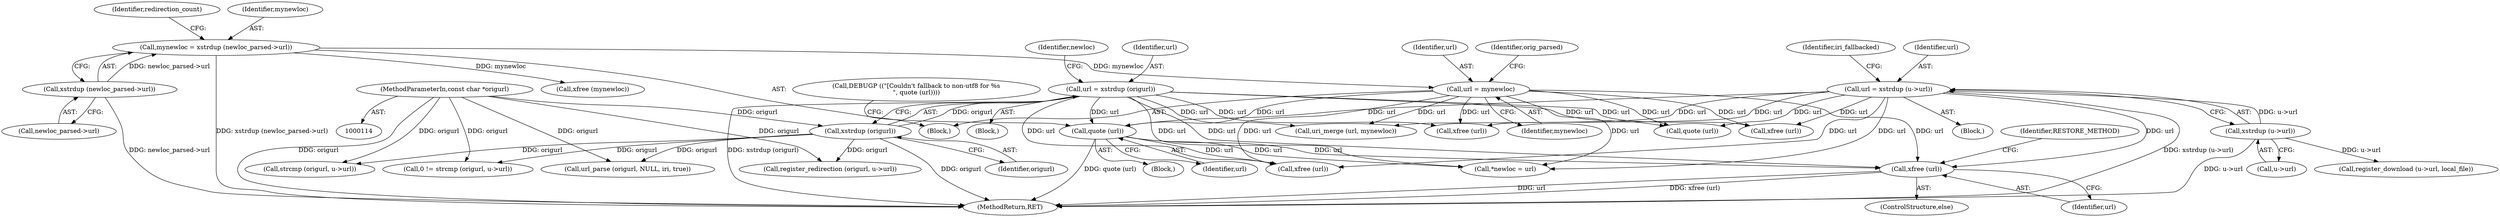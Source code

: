 digraph "0_savannah_e996e322ffd42aaa051602da182d03178d0f13e1_0@API" {
"1000691" [label="(Call,xfree (url))"];
"1000591" [label="(Call,url = xstrdup (u->url))"];
"1000593" [label="(Call,xstrdup (u->url))"];
"1000525" [label="(Call,url = mynewloc)"];
"1000484" [label="(Call,mynewloc = xstrdup (newloc_parsed->url))"];
"1000486" [label="(Call,xstrdup (newloc_parsed->url))"];
"1000176" [label="(Call,url = xstrdup (origurl))"];
"1000178" [label="(Call,xstrdup (origurl))"];
"1000116" [label="(MethodParameterIn,const char *origurl)"];
"1000605" [label="(Call,quote (url))"];
"1000576" [label="(Call,url_parse (origurl, NULL, iri, true))"];
"1000690" [label="(ControlStructure,else)"];
"1000516" [label="(Call,xfree (mynewloc))"];
"1000602" [label="(Call,DEBUGP ((\"[Couldn't fallback to non-utf8 for %s\n\", quote (url))))"];
"1000587" [label="(Call,quote (url))"];
"1000116" [label="(MethodParameterIn,const char *origurl)"];
"1000258" [label="(Call,xfree (url))"];
"1000603" [label="(Block,)"];
"1000591" [label="(Call,url = xstrdup (u->url))"];
"1000526" [label="(Identifier,url)"];
"1000621" [label="(Call,register_download (u->url, local_file))"];
"1000711" [label="(MethodReturn,RET)"];
"1000484" [label="(Call,mynewloc = xstrdup (newloc_parsed->url))"];
"1000177" [label="(Identifier,url)"];
"1000124" [label="(Block,)"];
"1000530" [label="(Identifier,orig_parsed)"];
"1000691" [label="(Call,xfree (url))"];
"1000594" [label="(Call,u->url)"];
"1000527" [label="(Identifier,mynewloc)"];
"1000411" [label="(Call,uri_merge (url, mynewloc))"];
"1000181" [label="(Identifier,newloc)"];
"1000641" [label="(Call,register_redirection (origurl, u->url))"];
"1000592" [label="(Identifier,url)"];
"1000400" [label="(Block,)"];
"1000598" [label="(Identifier,iri_fallbacked)"];
"1000634" [label="(Call,0 != strcmp (origurl, u->url))"];
"1000493" [label="(Identifier,redirection_count)"];
"1000176" [label="(Call,url = xstrdup (origurl))"];
"1000486" [label="(Call,xstrdup (newloc_parsed->url))"];
"1000636" [label="(Call,strcmp (origurl, u->url))"];
"1000485" [label="(Identifier,mynewloc)"];
"1000487" [label="(Call,newloc_parsed->url)"];
"1000703" [label="(Identifier,RESTORE_METHOD)"];
"1000606" [label="(Identifier,url)"];
"1000686" [label="(Call,*newloc = url)"];
"1000293" [label="(Call,xfree (url))"];
"1000593" [label="(Call,xstrdup (u->url))"];
"1000701" [label="(Call,xfree (url))"];
"1000178" [label="(Call,xstrdup (origurl))"];
"1000179" [label="(Identifier,origurl)"];
"1000583" [label="(Block,)"];
"1000525" [label="(Call,url = mynewloc)"];
"1000692" [label="(Identifier,url)"];
"1000605" [label="(Call,quote (url))"];
"1000691" -> "1000690"  [label="AST: "];
"1000691" -> "1000692"  [label="CFG: "];
"1000692" -> "1000691"  [label="AST: "];
"1000703" -> "1000691"  [label="CFG: "];
"1000691" -> "1000711"  [label="DDG: url"];
"1000691" -> "1000711"  [label="DDG: xfree (url)"];
"1000591" -> "1000691"  [label="DDG: url"];
"1000525" -> "1000691"  [label="DDG: url"];
"1000176" -> "1000691"  [label="DDG: url"];
"1000605" -> "1000691"  [label="DDG: url"];
"1000591" -> "1000583"  [label="AST: "];
"1000591" -> "1000593"  [label="CFG: "];
"1000592" -> "1000591"  [label="AST: "];
"1000593" -> "1000591"  [label="AST: "];
"1000598" -> "1000591"  [label="CFG: "];
"1000591" -> "1000711"  [label="DDG: xstrdup (u->url)"];
"1000591" -> "1000258"  [label="DDG: url"];
"1000591" -> "1000293"  [label="DDG: url"];
"1000591" -> "1000411"  [label="DDG: url"];
"1000591" -> "1000587"  [label="DDG: url"];
"1000593" -> "1000591"  [label="DDG: u->url"];
"1000591" -> "1000605"  [label="DDG: url"];
"1000591" -> "1000686"  [label="DDG: url"];
"1000591" -> "1000701"  [label="DDG: url"];
"1000593" -> "1000594"  [label="CFG: "];
"1000594" -> "1000593"  [label="AST: "];
"1000593" -> "1000711"  [label="DDG: u->url"];
"1000593" -> "1000621"  [label="DDG: u->url"];
"1000525" -> "1000400"  [label="AST: "];
"1000525" -> "1000527"  [label="CFG: "];
"1000526" -> "1000525"  [label="AST: "];
"1000527" -> "1000525"  [label="AST: "];
"1000530" -> "1000525"  [label="CFG: "];
"1000525" -> "1000258"  [label="DDG: url"];
"1000525" -> "1000293"  [label="DDG: url"];
"1000525" -> "1000411"  [label="DDG: url"];
"1000484" -> "1000525"  [label="DDG: mynewloc"];
"1000525" -> "1000587"  [label="DDG: url"];
"1000525" -> "1000605"  [label="DDG: url"];
"1000525" -> "1000686"  [label="DDG: url"];
"1000525" -> "1000701"  [label="DDG: url"];
"1000484" -> "1000400"  [label="AST: "];
"1000484" -> "1000486"  [label="CFG: "];
"1000485" -> "1000484"  [label="AST: "];
"1000486" -> "1000484"  [label="AST: "];
"1000493" -> "1000484"  [label="CFG: "];
"1000484" -> "1000711"  [label="DDG: xstrdup (newloc_parsed->url)"];
"1000486" -> "1000484"  [label="DDG: newloc_parsed->url"];
"1000484" -> "1000516"  [label="DDG: mynewloc"];
"1000486" -> "1000487"  [label="CFG: "];
"1000487" -> "1000486"  [label="AST: "];
"1000486" -> "1000711"  [label="DDG: newloc_parsed->url"];
"1000176" -> "1000124"  [label="AST: "];
"1000176" -> "1000178"  [label="CFG: "];
"1000177" -> "1000176"  [label="AST: "];
"1000178" -> "1000176"  [label="AST: "];
"1000181" -> "1000176"  [label="CFG: "];
"1000176" -> "1000711"  [label="DDG: xstrdup (origurl)"];
"1000178" -> "1000176"  [label="DDG: origurl"];
"1000176" -> "1000258"  [label="DDG: url"];
"1000176" -> "1000293"  [label="DDG: url"];
"1000176" -> "1000411"  [label="DDG: url"];
"1000176" -> "1000587"  [label="DDG: url"];
"1000176" -> "1000605"  [label="DDG: url"];
"1000176" -> "1000686"  [label="DDG: url"];
"1000176" -> "1000701"  [label="DDG: url"];
"1000178" -> "1000179"  [label="CFG: "];
"1000179" -> "1000178"  [label="AST: "];
"1000178" -> "1000711"  [label="DDG: origurl"];
"1000116" -> "1000178"  [label="DDG: origurl"];
"1000178" -> "1000576"  [label="DDG: origurl"];
"1000178" -> "1000634"  [label="DDG: origurl"];
"1000178" -> "1000636"  [label="DDG: origurl"];
"1000178" -> "1000641"  [label="DDG: origurl"];
"1000116" -> "1000114"  [label="AST: "];
"1000116" -> "1000711"  [label="DDG: origurl"];
"1000116" -> "1000576"  [label="DDG: origurl"];
"1000116" -> "1000634"  [label="DDG: origurl"];
"1000116" -> "1000636"  [label="DDG: origurl"];
"1000116" -> "1000641"  [label="DDG: origurl"];
"1000605" -> "1000603"  [label="AST: "];
"1000605" -> "1000606"  [label="CFG: "];
"1000606" -> "1000605"  [label="AST: "];
"1000602" -> "1000605"  [label="CFG: "];
"1000605" -> "1000711"  [label="DDG: quote (url)"];
"1000605" -> "1000686"  [label="DDG: url"];
"1000605" -> "1000701"  [label="DDG: url"];
}
